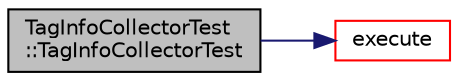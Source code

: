 digraph "TagInfoCollectorTest::TagInfoCollectorTest"
{
 // LATEX_PDF_SIZE
  edge [fontname="Helvetica",fontsize="10",labelfontname="Helvetica",labelfontsize="10"];
  node [fontname="Helvetica",fontsize="10",shape=record];
  rankdir="LR";
  Node1 [label="TagInfoCollectorTest\l::TagInfoCollectorTest",height=0.2,width=0.4,color="black", fillcolor="grey75", style="filled", fontcolor="black",tooltip=" "];
  Node1 -> Node2 [color="midnightblue",fontsize="10",style="solid",fontname="Helvetica"];
  Node2 [label="execute",height=0.2,width=0.4,color="red", fillcolor="white", style="filled",URL="$task__executor__utils_8hpp.html#a865cfc2f4876f4fec6dea07219b07a7d",tooltip=" "];
}

